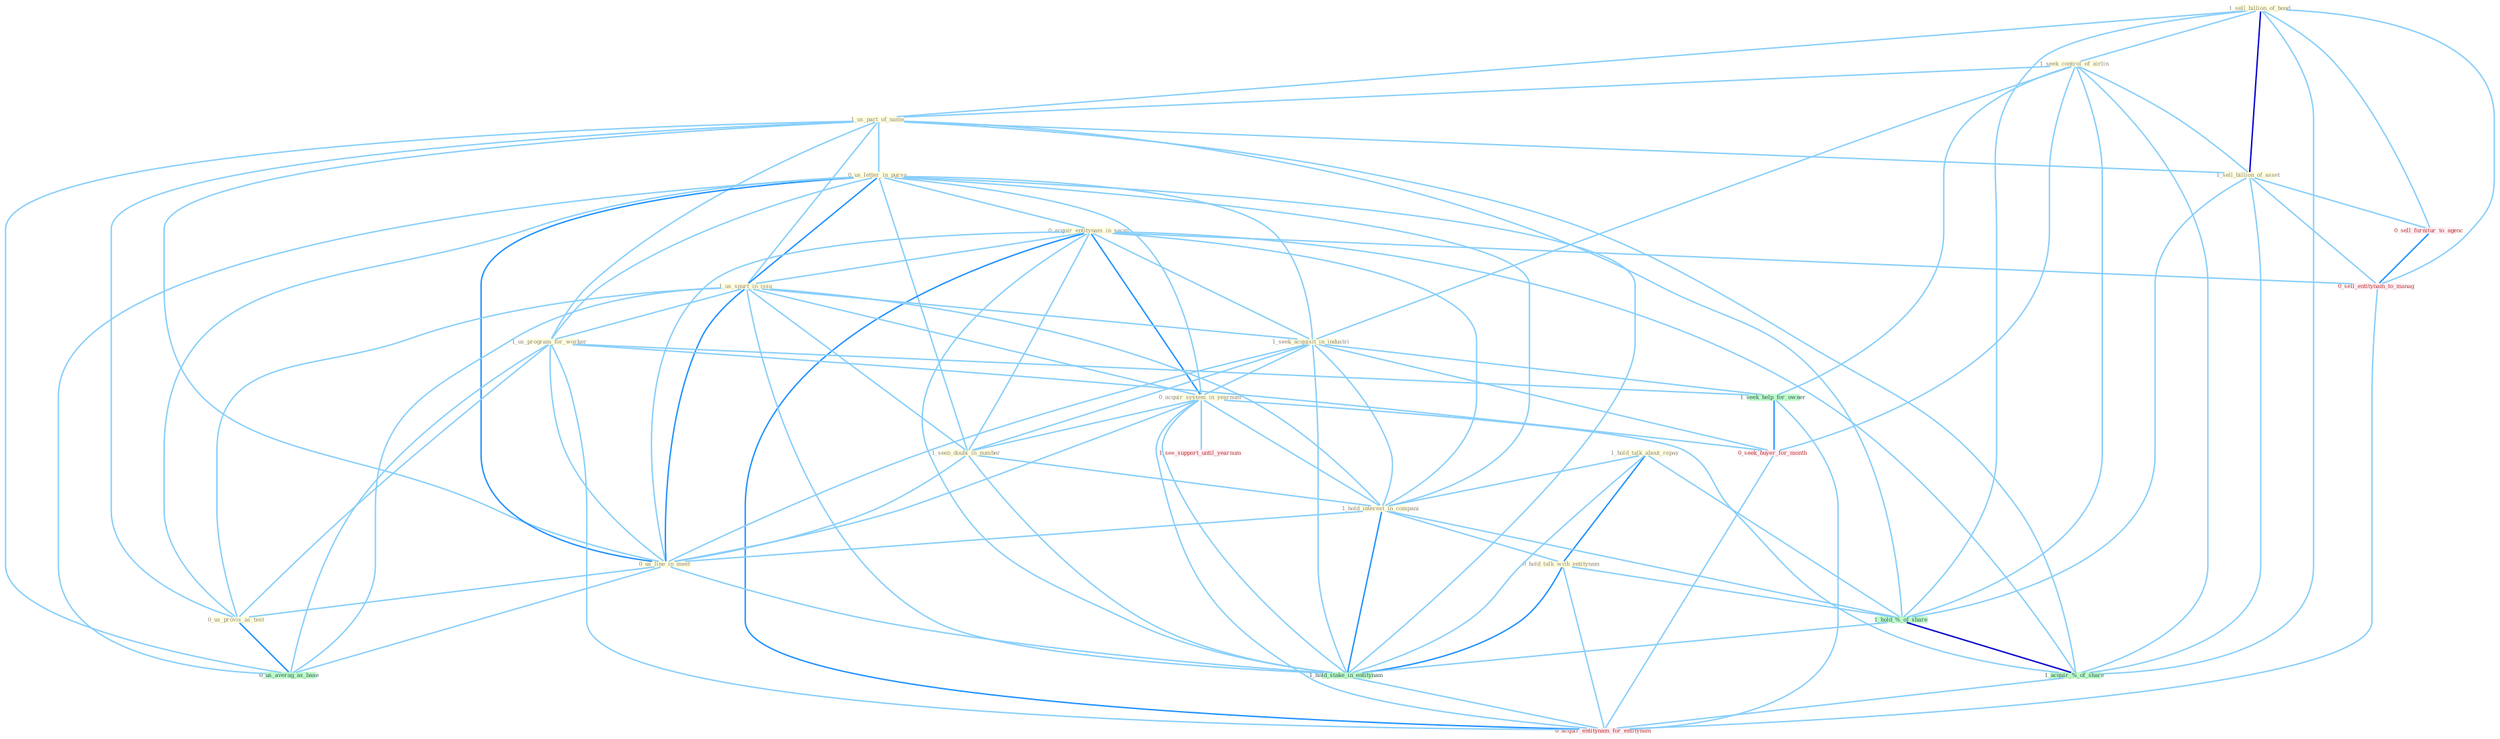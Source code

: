 Graph G{ 
    node
    [shape=polygon,style=filled,width=.5,height=.06,color="#BDFCC9",fixedsize=true,fontsize=4,
    fontcolor="#2f4f4f"];
    {node
    [color="#ffffe0", fontcolor="#8b7d6b"] "1_hold_talk_about_repay " "1_sell_billion_of_bond " "1_seek_control_of_airlin " "1_us_part_of_name " "0_us_letter_in_pursu " "0_acquir_entitynam_in_swap " "1_sell_billion_of_asset " "1_us_spurt_in_issu " "1_seek_acquisit_in_industri " "0_acquir_system_in_yearnum " "1_seen_doubl_in_number " "1_hold_interest_in_compani " "1_us_program_for_worker " "0_hold_talk_with_entitynam " "0_us_line_in_meet " "0_us_provis_as_test "}
{node [color="#fff0f5", fontcolor="#b22222"] "0_seek_buyer_for_month " "1_see_support_until_yearnum " "0_sell_furnitur_to_agenc " "0_sell_entitynam_to_manag " "0_acquir_entitynam_for_entitynam "}
edge [color="#B0E2FF"];

	"1_hold_talk_about_repay " -- "1_hold_interest_in_compani " [w="1", color="#87cefa" ];
	"1_hold_talk_about_repay " -- "0_hold_talk_with_entitynam " [w="2", color="#1e90ff" , len=0.8];
	"1_hold_talk_about_repay " -- "1_hold_%_of_share " [w="1", color="#87cefa" ];
	"1_hold_talk_about_repay " -- "1_hold_stake_in_entitynam " [w="1", color="#87cefa" ];
	"1_sell_billion_of_bond " -- "1_seek_control_of_airlin " [w="1", color="#87cefa" ];
	"1_sell_billion_of_bond " -- "1_us_part_of_name " [w="1", color="#87cefa" ];
	"1_sell_billion_of_bond " -- "1_sell_billion_of_asset " [w="3", color="#0000cd" , len=0.6];
	"1_sell_billion_of_bond " -- "1_hold_%_of_share " [w="1", color="#87cefa" ];
	"1_sell_billion_of_bond " -- "1_acquir_%_of_share " [w="1", color="#87cefa" ];
	"1_sell_billion_of_bond " -- "0_sell_furnitur_to_agenc " [w="1", color="#87cefa" ];
	"1_sell_billion_of_bond " -- "0_sell_entitynam_to_manag " [w="1", color="#87cefa" ];
	"1_seek_control_of_airlin " -- "1_us_part_of_name " [w="1", color="#87cefa" ];
	"1_seek_control_of_airlin " -- "1_sell_billion_of_asset " [w="1", color="#87cefa" ];
	"1_seek_control_of_airlin " -- "1_seek_acquisit_in_industri " [w="1", color="#87cefa" ];
	"1_seek_control_of_airlin " -- "1_hold_%_of_share " [w="1", color="#87cefa" ];
	"1_seek_control_of_airlin " -- "1_seek_help_for_owner " [w="1", color="#87cefa" ];
	"1_seek_control_of_airlin " -- "0_seek_buyer_for_month " [w="1", color="#87cefa" ];
	"1_seek_control_of_airlin " -- "1_acquir_%_of_share " [w="1", color="#87cefa" ];
	"1_us_part_of_name " -- "0_us_letter_in_pursu " [w="1", color="#87cefa" ];
	"1_us_part_of_name " -- "1_sell_billion_of_asset " [w="1", color="#87cefa" ];
	"1_us_part_of_name " -- "1_us_spurt_in_issu " [w="1", color="#87cefa" ];
	"1_us_part_of_name " -- "1_us_program_for_worker " [w="1", color="#87cefa" ];
	"1_us_part_of_name " -- "0_us_line_in_meet " [w="1", color="#87cefa" ];
	"1_us_part_of_name " -- "0_us_provis_as_test " [w="1", color="#87cefa" ];
	"1_us_part_of_name " -- "1_hold_%_of_share " [w="1", color="#87cefa" ];
	"1_us_part_of_name " -- "1_acquir_%_of_share " [w="1", color="#87cefa" ];
	"1_us_part_of_name " -- "0_us_averag_as_base " [w="1", color="#87cefa" ];
	"0_us_letter_in_pursu " -- "0_acquir_entitynam_in_swap " [w="1", color="#87cefa" ];
	"0_us_letter_in_pursu " -- "1_us_spurt_in_issu " [w="2", color="#1e90ff" , len=0.8];
	"0_us_letter_in_pursu " -- "1_seek_acquisit_in_industri " [w="1", color="#87cefa" ];
	"0_us_letter_in_pursu " -- "0_acquir_system_in_yearnum " [w="1", color="#87cefa" ];
	"0_us_letter_in_pursu " -- "1_seen_doubl_in_number " [w="1", color="#87cefa" ];
	"0_us_letter_in_pursu " -- "1_hold_interest_in_compani " [w="1", color="#87cefa" ];
	"0_us_letter_in_pursu " -- "1_us_program_for_worker " [w="1", color="#87cefa" ];
	"0_us_letter_in_pursu " -- "0_us_line_in_meet " [w="2", color="#1e90ff" , len=0.8];
	"0_us_letter_in_pursu " -- "0_us_provis_as_test " [w="1", color="#87cefa" ];
	"0_us_letter_in_pursu " -- "1_hold_stake_in_entitynam " [w="1", color="#87cefa" ];
	"0_us_letter_in_pursu " -- "0_us_averag_as_base " [w="1", color="#87cefa" ];
	"0_acquir_entitynam_in_swap " -- "1_us_spurt_in_issu " [w="1", color="#87cefa" ];
	"0_acquir_entitynam_in_swap " -- "1_seek_acquisit_in_industri " [w="1", color="#87cefa" ];
	"0_acquir_entitynam_in_swap " -- "0_acquir_system_in_yearnum " [w="2", color="#1e90ff" , len=0.8];
	"0_acquir_entitynam_in_swap " -- "1_seen_doubl_in_number " [w="1", color="#87cefa" ];
	"0_acquir_entitynam_in_swap " -- "1_hold_interest_in_compani " [w="1", color="#87cefa" ];
	"0_acquir_entitynam_in_swap " -- "0_us_line_in_meet " [w="1", color="#87cefa" ];
	"0_acquir_entitynam_in_swap " -- "1_hold_stake_in_entitynam " [w="1", color="#87cefa" ];
	"0_acquir_entitynam_in_swap " -- "1_acquir_%_of_share " [w="1", color="#87cefa" ];
	"0_acquir_entitynam_in_swap " -- "0_sell_entitynam_to_manag " [w="1", color="#87cefa" ];
	"0_acquir_entitynam_in_swap " -- "0_acquir_entitynam_for_entitynam " [w="2", color="#1e90ff" , len=0.8];
	"1_sell_billion_of_asset " -- "1_hold_%_of_share " [w="1", color="#87cefa" ];
	"1_sell_billion_of_asset " -- "1_acquir_%_of_share " [w="1", color="#87cefa" ];
	"1_sell_billion_of_asset " -- "0_sell_furnitur_to_agenc " [w="1", color="#87cefa" ];
	"1_sell_billion_of_asset " -- "0_sell_entitynam_to_manag " [w="1", color="#87cefa" ];
	"1_us_spurt_in_issu " -- "1_seek_acquisit_in_industri " [w="1", color="#87cefa" ];
	"1_us_spurt_in_issu " -- "0_acquir_system_in_yearnum " [w="1", color="#87cefa" ];
	"1_us_spurt_in_issu " -- "1_seen_doubl_in_number " [w="1", color="#87cefa" ];
	"1_us_spurt_in_issu " -- "1_hold_interest_in_compani " [w="1", color="#87cefa" ];
	"1_us_spurt_in_issu " -- "1_us_program_for_worker " [w="1", color="#87cefa" ];
	"1_us_spurt_in_issu " -- "0_us_line_in_meet " [w="2", color="#1e90ff" , len=0.8];
	"1_us_spurt_in_issu " -- "0_us_provis_as_test " [w="1", color="#87cefa" ];
	"1_us_spurt_in_issu " -- "1_hold_stake_in_entitynam " [w="1", color="#87cefa" ];
	"1_us_spurt_in_issu " -- "0_us_averag_as_base " [w="1", color="#87cefa" ];
	"1_seek_acquisit_in_industri " -- "0_acquir_system_in_yearnum " [w="1", color="#87cefa" ];
	"1_seek_acquisit_in_industri " -- "1_seen_doubl_in_number " [w="1", color="#87cefa" ];
	"1_seek_acquisit_in_industri " -- "1_hold_interest_in_compani " [w="1", color="#87cefa" ];
	"1_seek_acquisit_in_industri " -- "0_us_line_in_meet " [w="1", color="#87cefa" ];
	"1_seek_acquisit_in_industri " -- "1_hold_stake_in_entitynam " [w="1", color="#87cefa" ];
	"1_seek_acquisit_in_industri " -- "1_seek_help_for_owner " [w="1", color="#87cefa" ];
	"1_seek_acquisit_in_industri " -- "0_seek_buyer_for_month " [w="1", color="#87cefa" ];
	"0_acquir_system_in_yearnum " -- "1_seen_doubl_in_number " [w="1", color="#87cefa" ];
	"0_acquir_system_in_yearnum " -- "1_hold_interest_in_compani " [w="1", color="#87cefa" ];
	"0_acquir_system_in_yearnum " -- "0_us_line_in_meet " [w="1", color="#87cefa" ];
	"0_acquir_system_in_yearnum " -- "1_hold_stake_in_entitynam " [w="1", color="#87cefa" ];
	"0_acquir_system_in_yearnum " -- "1_acquir_%_of_share " [w="1", color="#87cefa" ];
	"0_acquir_system_in_yearnum " -- "1_see_support_until_yearnum " [w="1", color="#87cefa" ];
	"0_acquir_system_in_yearnum " -- "0_acquir_entitynam_for_entitynam " [w="1", color="#87cefa" ];
	"1_seen_doubl_in_number " -- "1_hold_interest_in_compani " [w="1", color="#87cefa" ];
	"1_seen_doubl_in_number " -- "0_us_line_in_meet " [w="1", color="#87cefa" ];
	"1_seen_doubl_in_number " -- "1_hold_stake_in_entitynam " [w="1", color="#87cefa" ];
	"1_hold_interest_in_compani " -- "0_hold_talk_with_entitynam " [w="1", color="#87cefa" ];
	"1_hold_interest_in_compani " -- "0_us_line_in_meet " [w="1", color="#87cefa" ];
	"1_hold_interest_in_compani " -- "1_hold_%_of_share " [w="1", color="#87cefa" ];
	"1_hold_interest_in_compani " -- "1_hold_stake_in_entitynam " [w="2", color="#1e90ff" , len=0.8];
	"1_us_program_for_worker " -- "0_us_line_in_meet " [w="1", color="#87cefa" ];
	"1_us_program_for_worker " -- "0_us_provis_as_test " [w="1", color="#87cefa" ];
	"1_us_program_for_worker " -- "1_seek_help_for_owner " [w="1", color="#87cefa" ];
	"1_us_program_for_worker " -- "0_seek_buyer_for_month " [w="1", color="#87cefa" ];
	"1_us_program_for_worker " -- "0_us_averag_as_base " [w="1", color="#87cefa" ];
	"1_us_program_for_worker " -- "0_acquir_entitynam_for_entitynam " [w="1", color="#87cefa" ];
	"0_hold_talk_with_entitynam " -- "1_hold_%_of_share " [w="1", color="#87cefa" ];
	"0_hold_talk_with_entitynam " -- "1_hold_stake_in_entitynam " [w="2", color="#1e90ff" , len=0.8];
	"0_hold_talk_with_entitynam " -- "0_acquir_entitynam_for_entitynam " [w="1", color="#87cefa" ];
	"0_us_line_in_meet " -- "0_us_provis_as_test " [w="1", color="#87cefa" ];
	"0_us_line_in_meet " -- "1_hold_stake_in_entitynam " [w="1", color="#87cefa" ];
	"0_us_line_in_meet " -- "0_us_averag_as_base " [w="1", color="#87cefa" ];
	"0_us_provis_as_test " -- "0_us_averag_as_base " [w="2", color="#1e90ff" , len=0.8];
	"1_hold_%_of_share " -- "1_hold_stake_in_entitynam " [w="1", color="#87cefa" ];
	"1_hold_%_of_share " -- "1_acquir_%_of_share " [w="3", color="#0000cd" , len=0.6];
	"1_hold_stake_in_entitynam " -- "0_acquir_entitynam_for_entitynam " [w="1", color="#87cefa" ];
	"1_seek_help_for_owner " -- "0_seek_buyer_for_month " [w="2", color="#1e90ff" , len=0.8];
	"1_seek_help_for_owner " -- "0_acquir_entitynam_for_entitynam " [w="1", color="#87cefa" ];
	"0_seek_buyer_for_month " -- "0_acquir_entitynam_for_entitynam " [w="1", color="#87cefa" ];
	"1_acquir_%_of_share " -- "0_acquir_entitynam_for_entitynam " [w="1", color="#87cefa" ];
	"0_sell_furnitur_to_agenc " -- "0_sell_entitynam_to_manag " [w="2", color="#1e90ff" , len=0.8];
	"0_sell_entitynam_to_manag " -- "0_acquir_entitynam_for_entitynam " [w="1", color="#87cefa" ];
}